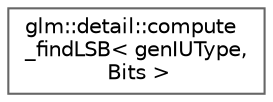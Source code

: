 digraph "Graphical Class Hierarchy"
{
 // LATEX_PDF_SIZE
  bgcolor="transparent";
  edge [fontname=Helvetica,fontsize=10,labelfontname=Helvetica,labelfontsize=10];
  node [fontname=Helvetica,fontsize=10,shape=box,height=0.2,width=0.4];
  rankdir="LR";
  Node0 [id="Node000000",label="glm::detail::compute\l_findLSB\< genIUType,\l Bits \>",height=0.2,width=0.4,color="grey40", fillcolor="white", style="filled",URL="$structglm_1_1detail_1_1compute__find_l_s_b.html",tooltip=" "];
}
